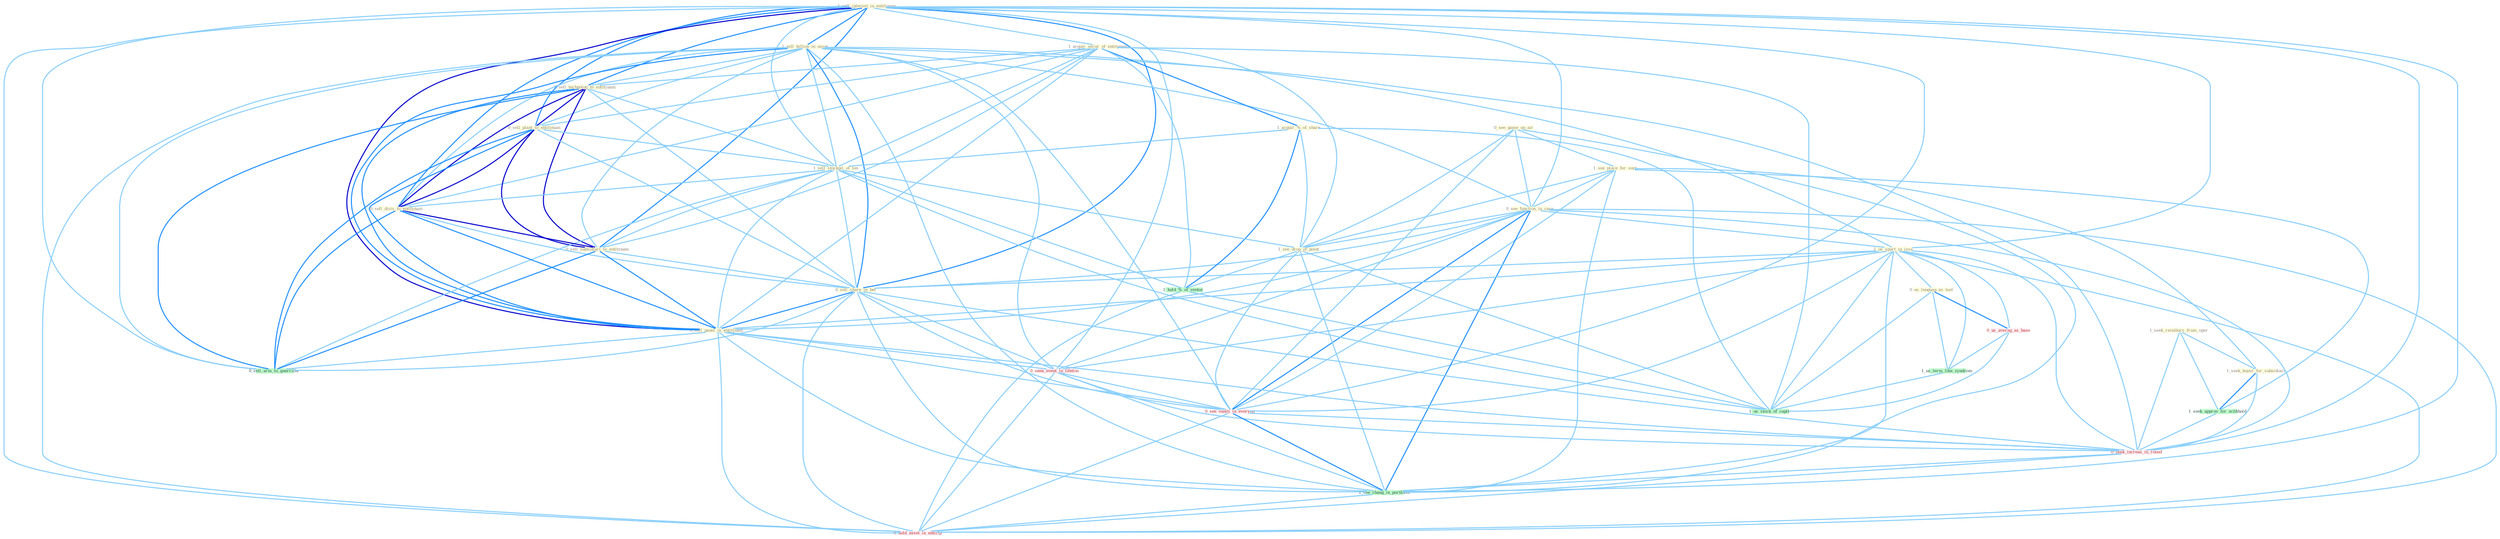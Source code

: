 Graph G{ 
    node
    [shape=polygon,style=filled,width=.5,height=.06,color="#BDFCC9",fixedsize=true,fontsize=4,
    fontcolor="#2f4f4f"];
    {node
    [color="#ffffe0", fontcolor="#8b7d6b"] "1_sell_interest_in_entitynam " "0_see_game_on_air " "1_sell_billion_in_asset " "1_see_place_for_sort " "1_acquir_secur_of_entitynam " "0_sell_technolog_to_entitynam " "1_seek_reimburs_from_oper " "0_see_function_in_case " "1_us_spurt_in_issu " "1_acquir_%_of_share " "0_sell_plant_to_entitynam " "1_sell_stockpil_of_ton " "0_sell_divis_to_entitynam " "0_sell_subsidiari_to_entitynam " "1_seek_buyer_for_subsidiari " "0_sell_share_in_bet " "0_sell_panel_in_entitynam " "1_see_drop_of_point " "0_us_languag_as_tool "}
{node [color="#fff0f5", fontcolor="#b22222"] "0_seen_event_in_lifetim " "0_us_averag_as_base " "0_see_vaniti_in_everyon " "0_seek_increas_in_round " "0_hold_asset_in_anticip "}
edge [color="#B0E2FF"];

	"1_sell_interest_in_entitynam " -- "1_sell_billion_in_asset " [w="2", color="#1e90ff" , len=0.8];
	"1_sell_interest_in_entitynam " -- "1_acquir_secur_of_entitynam " [w="1", color="#87cefa" ];
	"1_sell_interest_in_entitynam " -- "0_sell_technolog_to_entitynam " [w="2", color="#1e90ff" , len=0.8];
	"1_sell_interest_in_entitynam " -- "0_see_function_in_case " [w="1", color="#87cefa" ];
	"1_sell_interest_in_entitynam " -- "1_us_spurt_in_issu " [w="1", color="#87cefa" ];
	"1_sell_interest_in_entitynam " -- "0_sell_plant_to_entitynam " [w="2", color="#1e90ff" , len=0.8];
	"1_sell_interest_in_entitynam " -- "1_sell_stockpil_of_ton " [w="1", color="#87cefa" ];
	"1_sell_interest_in_entitynam " -- "0_sell_divis_to_entitynam " [w="2", color="#1e90ff" , len=0.8];
	"1_sell_interest_in_entitynam " -- "0_sell_subsidiari_to_entitynam " [w="2", color="#1e90ff" , len=0.8];
	"1_sell_interest_in_entitynam " -- "0_sell_share_in_bet " [w="2", color="#1e90ff" , len=0.8];
	"1_sell_interest_in_entitynam " -- "0_sell_panel_in_entitynam " [w="3", color="#0000cd" , len=0.6];
	"1_sell_interest_in_entitynam " -- "0_seen_event_in_lifetim " [w="1", color="#87cefa" ];
	"1_sell_interest_in_entitynam " -- "0_see_vaniti_in_everyon " [w="1", color="#87cefa" ];
	"1_sell_interest_in_entitynam " -- "0_sell_arm_to_guerrilla " [w="1", color="#87cefa" ];
	"1_sell_interest_in_entitynam " -- "0_seek_increas_in_round " [w="1", color="#87cefa" ];
	"1_sell_interest_in_entitynam " -- "1_see_chang_in_portfolio " [w="1", color="#87cefa" ];
	"1_sell_interest_in_entitynam " -- "0_hold_asset_in_anticip " [w="1", color="#87cefa" ];
	"0_see_game_on_air " -- "1_see_place_for_sort " [w="1", color="#87cefa" ];
	"0_see_game_on_air " -- "0_see_function_in_case " [w="1", color="#87cefa" ];
	"0_see_game_on_air " -- "1_see_drop_of_point " [w="1", color="#87cefa" ];
	"0_see_game_on_air " -- "0_see_vaniti_in_everyon " [w="1", color="#87cefa" ];
	"0_see_game_on_air " -- "1_see_chang_in_portfolio " [w="1", color="#87cefa" ];
	"1_sell_billion_in_asset " -- "0_sell_technolog_to_entitynam " [w="1", color="#87cefa" ];
	"1_sell_billion_in_asset " -- "0_see_function_in_case " [w="1", color="#87cefa" ];
	"1_sell_billion_in_asset " -- "1_us_spurt_in_issu " [w="1", color="#87cefa" ];
	"1_sell_billion_in_asset " -- "0_sell_plant_to_entitynam " [w="1", color="#87cefa" ];
	"1_sell_billion_in_asset " -- "1_sell_stockpil_of_ton " [w="1", color="#87cefa" ];
	"1_sell_billion_in_asset " -- "0_sell_divis_to_entitynam " [w="1", color="#87cefa" ];
	"1_sell_billion_in_asset " -- "0_sell_subsidiari_to_entitynam " [w="1", color="#87cefa" ];
	"1_sell_billion_in_asset " -- "0_sell_share_in_bet " [w="2", color="#1e90ff" , len=0.8];
	"1_sell_billion_in_asset " -- "0_sell_panel_in_entitynam " [w="2", color="#1e90ff" , len=0.8];
	"1_sell_billion_in_asset " -- "0_seen_event_in_lifetim " [w="1", color="#87cefa" ];
	"1_sell_billion_in_asset " -- "0_see_vaniti_in_everyon " [w="1", color="#87cefa" ];
	"1_sell_billion_in_asset " -- "0_sell_arm_to_guerrilla " [w="1", color="#87cefa" ];
	"1_sell_billion_in_asset " -- "0_seek_increas_in_round " [w="1", color="#87cefa" ];
	"1_sell_billion_in_asset " -- "1_see_chang_in_portfolio " [w="1", color="#87cefa" ];
	"1_sell_billion_in_asset " -- "0_hold_asset_in_anticip " [w="1", color="#87cefa" ];
	"1_see_place_for_sort " -- "0_see_function_in_case " [w="1", color="#87cefa" ];
	"1_see_place_for_sort " -- "1_seek_buyer_for_subsidiari " [w="1", color="#87cefa" ];
	"1_see_place_for_sort " -- "1_see_drop_of_point " [w="1", color="#87cefa" ];
	"1_see_place_for_sort " -- "1_seek_approv_for_withhold " [w="1", color="#87cefa" ];
	"1_see_place_for_sort " -- "0_see_vaniti_in_everyon " [w="1", color="#87cefa" ];
	"1_see_place_for_sort " -- "1_see_chang_in_portfolio " [w="1", color="#87cefa" ];
	"1_acquir_secur_of_entitynam " -- "0_sell_technolog_to_entitynam " [w="1", color="#87cefa" ];
	"1_acquir_secur_of_entitynam " -- "1_acquir_%_of_share " [w="2", color="#1e90ff" , len=0.8];
	"1_acquir_secur_of_entitynam " -- "0_sell_plant_to_entitynam " [w="1", color="#87cefa" ];
	"1_acquir_secur_of_entitynam " -- "1_sell_stockpil_of_ton " [w="1", color="#87cefa" ];
	"1_acquir_secur_of_entitynam " -- "0_sell_divis_to_entitynam " [w="1", color="#87cefa" ];
	"1_acquir_secur_of_entitynam " -- "0_sell_subsidiari_to_entitynam " [w="1", color="#87cefa" ];
	"1_acquir_secur_of_entitynam " -- "0_sell_panel_in_entitynam " [w="1", color="#87cefa" ];
	"1_acquir_secur_of_entitynam " -- "1_see_drop_of_point " [w="1", color="#87cefa" ];
	"1_acquir_secur_of_entitynam " -- "1_hold_%_of_ventur " [w="1", color="#87cefa" ];
	"1_acquir_secur_of_entitynam " -- "1_us_stock_of_capit " [w="1", color="#87cefa" ];
	"0_sell_technolog_to_entitynam " -- "0_sell_plant_to_entitynam " [w="3", color="#0000cd" , len=0.6];
	"0_sell_technolog_to_entitynam " -- "1_sell_stockpil_of_ton " [w="1", color="#87cefa" ];
	"0_sell_technolog_to_entitynam " -- "0_sell_divis_to_entitynam " [w="3", color="#0000cd" , len=0.6];
	"0_sell_technolog_to_entitynam " -- "0_sell_subsidiari_to_entitynam " [w="3", color="#0000cd" , len=0.6];
	"0_sell_technolog_to_entitynam " -- "0_sell_share_in_bet " [w="1", color="#87cefa" ];
	"0_sell_technolog_to_entitynam " -- "0_sell_panel_in_entitynam " [w="2", color="#1e90ff" , len=0.8];
	"0_sell_technolog_to_entitynam " -- "0_sell_arm_to_guerrilla " [w="2", color="#1e90ff" , len=0.8];
	"1_seek_reimburs_from_oper " -- "1_seek_buyer_for_subsidiari " [w="1", color="#87cefa" ];
	"1_seek_reimburs_from_oper " -- "1_seek_approv_for_withhold " [w="1", color="#87cefa" ];
	"1_seek_reimburs_from_oper " -- "0_seek_increas_in_round " [w="1", color="#87cefa" ];
	"0_see_function_in_case " -- "1_us_spurt_in_issu " [w="1", color="#87cefa" ];
	"0_see_function_in_case " -- "0_sell_share_in_bet " [w="1", color="#87cefa" ];
	"0_see_function_in_case " -- "0_sell_panel_in_entitynam " [w="1", color="#87cefa" ];
	"0_see_function_in_case " -- "1_see_drop_of_point " [w="1", color="#87cefa" ];
	"0_see_function_in_case " -- "0_seen_event_in_lifetim " [w="1", color="#87cefa" ];
	"0_see_function_in_case " -- "0_see_vaniti_in_everyon " [w="2", color="#1e90ff" , len=0.8];
	"0_see_function_in_case " -- "0_seek_increas_in_round " [w="1", color="#87cefa" ];
	"0_see_function_in_case " -- "1_see_chang_in_portfolio " [w="2", color="#1e90ff" , len=0.8];
	"0_see_function_in_case " -- "0_hold_asset_in_anticip " [w="1", color="#87cefa" ];
	"1_us_spurt_in_issu " -- "0_sell_share_in_bet " [w="1", color="#87cefa" ];
	"1_us_spurt_in_issu " -- "0_sell_panel_in_entitynam " [w="1", color="#87cefa" ];
	"1_us_spurt_in_issu " -- "0_us_languag_as_tool " [w="1", color="#87cefa" ];
	"1_us_spurt_in_issu " -- "0_seen_event_in_lifetim " [w="1", color="#87cefa" ];
	"1_us_spurt_in_issu " -- "0_us_averag_as_base " [w="1", color="#87cefa" ];
	"1_us_spurt_in_issu " -- "1_us_term_like_syndrom " [w="1", color="#87cefa" ];
	"1_us_spurt_in_issu " -- "0_see_vaniti_in_everyon " [w="1", color="#87cefa" ];
	"1_us_spurt_in_issu " -- "0_seek_increas_in_round " [w="1", color="#87cefa" ];
	"1_us_spurt_in_issu " -- "1_us_stock_of_capit " [w="1", color="#87cefa" ];
	"1_us_spurt_in_issu " -- "1_see_chang_in_portfolio " [w="1", color="#87cefa" ];
	"1_us_spurt_in_issu " -- "0_hold_asset_in_anticip " [w="1", color="#87cefa" ];
	"1_acquir_%_of_share " -- "1_sell_stockpil_of_ton " [w="1", color="#87cefa" ];
	"1_acquir_%_of_share " -- "1_see_drop_of_point " [w="1", color="#87cefa" ];
	"1_acquir_%_of_share " -- "1_hold_%_of_ventur " [w="2", color="#1e90ff" , len=0.8];
	"1_acquir_%_of_share " -- "1_us_stock_of_capit " [w="1", color="#87cefa" ];
	"0_sell_plant_to_entitynam " -- "1_sell_stockpil_of_ton " [w="1", color="#87cefa" ];
	"0_sell_plant_to_entitynam " -- "0_sell_divis_to_entitynam " [w="3", color="#0000cd" , len=0.6];
	"0_sell_plant_to_entitynam " -- "0_sell_subsidiari_to_entitynam " [w="3", color="#0000cd" , len=0.6];
	"0_sell_plant_to_entitynam " -- "0_sell_share_in_bet " [w="1", color="#87cefa" ];
	"0_sell_plant_to_entitynam " -- "0_sell_panel_in_entitynam " [w="2", color="#1e90ff" , len=0.8];
	"0_sell_plant_to_entitynam " -- "0_sell_arm_to_guerrilla " [w="2", color="#1e90ff" , len=0.8];
	"1_sell_stockpil_of_ton " -- "0_sell_divis_to_entitynam " [w="1", color="#87cefa" ];
	"1_sell_stockpil_of_ton " -- "0_sell_subsidiari_to_entitynam " [w="1", color="#87cefa" ];
	"1_sell_stockpil_of_ton " -- "0_sell_share_in_bet " [w="1", color="#87cefa" ];
	"1_sell_stockpil_of_ton " -- "0_sell_panel_in_entitynam " [w="1", color="#87cefa" ];
	"1_sell_stockpil_of_ton " -- "1_see_drop_of_point " [w="1", color="#87cefa" ];
	"1_sell_stockpil_of_ton " -- "1_hold_%_of_ventur " [w="1", color="#87cefa" ];
	"1_sell_stockpil_of_ton " -- "0_sell_arm_to_guerrilla " [w="1", color="#87cefa" ];
	"1_sell_stockpil_of_ton " -- "1_us_stock_of_capit " [w="1", color="#87cefa" ];
	"0_sell_divis_to_entitynam " -- "0_sell_subsidiari_to_entitynam " [w="3", color="#0000cd" , len=0.6];
	"0_sell_divis_to_entitynam " -- "0_sell_share_in_bet " [w="1", color="#87cefa" ];
	"0_sell_divis_to_entitynam " -- "0_sell_panel_in_entitynam " [w="2", color="#1e90ff" , len=0.8];
	"0_sell_divis_to_entitynam " -- "0_sell_arm_to_guerrilla " [w="2", color="#1e90ff" , len=0.8];
	"0_sell_subsidiari_to_entitynam " -- "0_sell_share_in_bet " [w="1", color="#87cefa" ];
	"0_sell_subsidiari_to_entitynam " -- "0_sell_panel_in_entitynam " [w="2", color="#1e90ff" , len=0.8];
	"0_sell_subsidiari_to_entitynam " -- "0_sell_arm_to_guerrilla " [w="2", color="#1e90ff" , len=0.8];
	"1_seek_buyer_for_subsidiari " -- "1_seek_approv_for_withhold " [w="2", color="#1e90ff" , len=0.8];
	"1_seek_buyer_for_subsidiari " -- "0_seek_increas_in_round " [w="1", color="#87cefa" ];
	"0_sell_share_in_bet " -- "0_sell_panel_in_entitynam " [w="2", color="#1e90ff" , len=0.8];
	"0_sell_share_in_bet " -- "0_seen_event_in_lifetim " [w="1", color="#87cefa" ];
	"0_sell_share_in_bet " -- "0_see_vaniti_in_everyon " [w="1", color="#87cefa" ];
	"0_sell_share_in_bet " -- "0_sell_arm_to_guerrilla " [w="1", color="#87cefa" ];
	"0_sell_share_in_bet " -- "0_seek_increas_in_round " [w="1", color="#87cefa" ];
	"0_sell_share_in_bet " -- "1_see_chang_in_portfolio " [w="1", color="#87cefa" ];
	"0_sell_share_in_bet " -- "0_hold_asset_in_anticip " [w="1", color="#87cefa" ];
	"0_sell_panel_in_entitynam " -- "0_seen_event_in_lifetim " [w="1", color="#87cefa" ];
	"0_sell_panel_in_entitynam " -- "0_see_vaniti_in_everyon " [w="1", color="#87cefa" ];
	"0_sell_panel_in_entitynam " -- "0_sell_arm_to_guerrilla " [w="1", color="#87cefa" ];
	"0_sell_panel_in_entitynam " -- "0_seek_increas_in_round " [w="1", color="#87cefa" ];
	"0_sell_panel_in_entitynam " -- "1_see_chang_in_portfolio " [w="1", color="#87cefa" ];
	"0_sell_panel_in_entitynam " -- "0_hold_asset_in_anticip " [w="1", color="#87cefa" ];
	"1_see_drop_of_point " -- "1_hold_%_of_ventur " [w="1", color="#87cefa" ];
	"1_see_drop_of_point " -- "0_see_vaniti_in_everyon " [w="1", color="#87cefa" ];
	"1_see_drop_of_point " -- "1_us_stock_of_capit " [w="1", color="#87cefa" ];
	"1_see_drop_of_point " -- "1_see_chang_in_portfolio " [w="1", color="#87cefa" ];
	"0_us_languag_as_tool " -- "0_us_averag_as_base " [w="2", color="#1e90ff" , len=0.8];
	"0_us_languag_as_tool " -- "1_us_term_like_syndrom " [w="1", color="#87cefa" ];
	"0_us_languag_as_tool " -- "1_us_stock_of_capit " [w="1", color="#87cefa" ];
	"0_seen_event_in_lifetim " -- "0_see_vaniti_in_everyon " [w="1", color="#87cefa" ];
	"0_seen_event_in_lifetim " -- "0_seek_increas_in_round " [w="1", color="#87cefa" ];
	"0_seen_event_in_lifetim " -- "1_see_chang_in_portfolio " [w="1", color="#87cefa" ];
	"0_seen_event_in_lifetim " -- "0_hold_asset_in_anticip " [w="1", color="#87cefa" ];
	"0_us_averag_as_base " -- "1_us_term_like_syndrom " [w="1", color="#87cefa" ];
	"0_us_averag_as_base " -- "1_us_stock_of_capit " [w="1", color="#87cefa" ];
	"1_us_term_like_syndrom " -- "1_us_stock_of_capit " [w="1", color="#87cefa" ];
	"1_seek_approv_for_withhold " -- "0_seek_increas_in_round " [w="1", color="#87cefa" ];
	"1_hold_%_of_ventur " -- "1_us_stock_of_capit " [w="1", color="#87cefa" ];
	"1_hold_%_of_ventur " -- "0_hold_asset_in_anticip " [w="1", color="#87cefa" ];
	"0_see_vaniti_in_everyon " -- "0_seek_increas_in_round " [w="1", color="#87cefa" ];
	"0_see_vaniti_in_everyon " -- "1_see_chang_in_portfolio " [w="2", color="#1e90ff" , len=0.8];
	"0_see_vaniti_in_everyon " -- "0_hold_asset_in_anticip " [w="1", color="#87cefa" ];
	"0_seek_increas_in_round " -- "1_see_chang_in_portfolio " [w="1", color="#87cefa" ];
	"0_seek_increas_in_round " -- "0_hold_asset_in_anticip " [w="1", color="#87cefa" ];
	"1_see_chang_in_portfolio " -- "0_hold_asset_in_anticip " [w="1", color="#87cefa" ];
}
